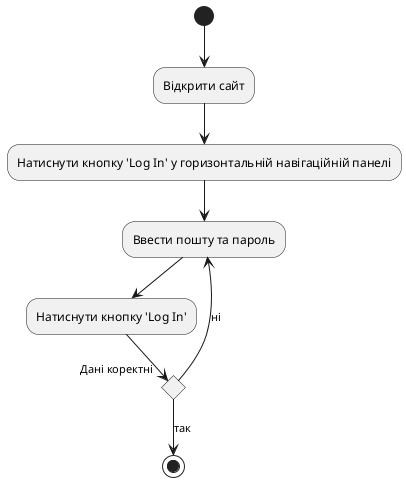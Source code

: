 @startuml NU4
(*) --> "Відкрити сайт"
--> "Натиснути кнопку 'Log In' у горизонтальній навігаційній панелі"
--> "Ввести пошту та пароль"
--> "Натиснути кнопку 'Log In'"
if "Дані коректні" then
    -->[так](*)
else
    -->[ні] "Ввести пошту та пароль"
endif

@enduml